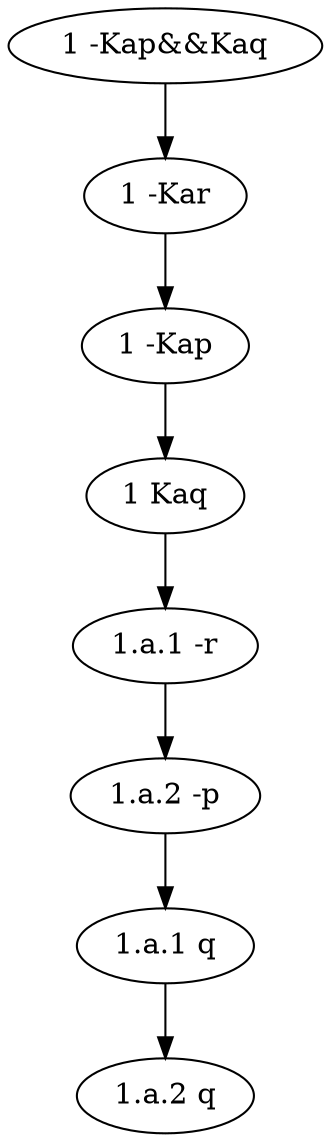 digraph G {
1[label = "1 -Kap&&Kaq"];
11[label = "1 -Kar"];
111[label = "1 -Kap"];
1111[label = "1 Kaq"];
11111[label = "1.a.1 -r"];
111111[label = "1.a.2 -p"];
11111111[label = "1.a.1 q"];
111111111[label = "1.a.2 q"];
1 -> 11;
11 -> 111;
111 -> 1111;
1111 -> 11111;
11111 -> 111111;
111111 -> 11111111;
11111111 -> 111111111;
}